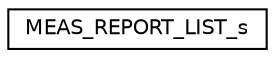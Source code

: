 digraph "Graphical Class Hierarchy"
{
 // LATEX_PDF_SIZE
  edge [fontname="Helvetica",fontsize="10",labelfontname="Helvetica",labelfontsize="10"];
  node [fontname="Helvetica",fontsize="10",shape=record];
  rankdir="LR";
  Node0 [label="MEAS_REPORT_LIST_s",height=0.2,width=0.4,color="black", fillcolor="white", style="filled",URL="$structMEAS__REPORT__LIST__s.html",tooltip=" "];
}
